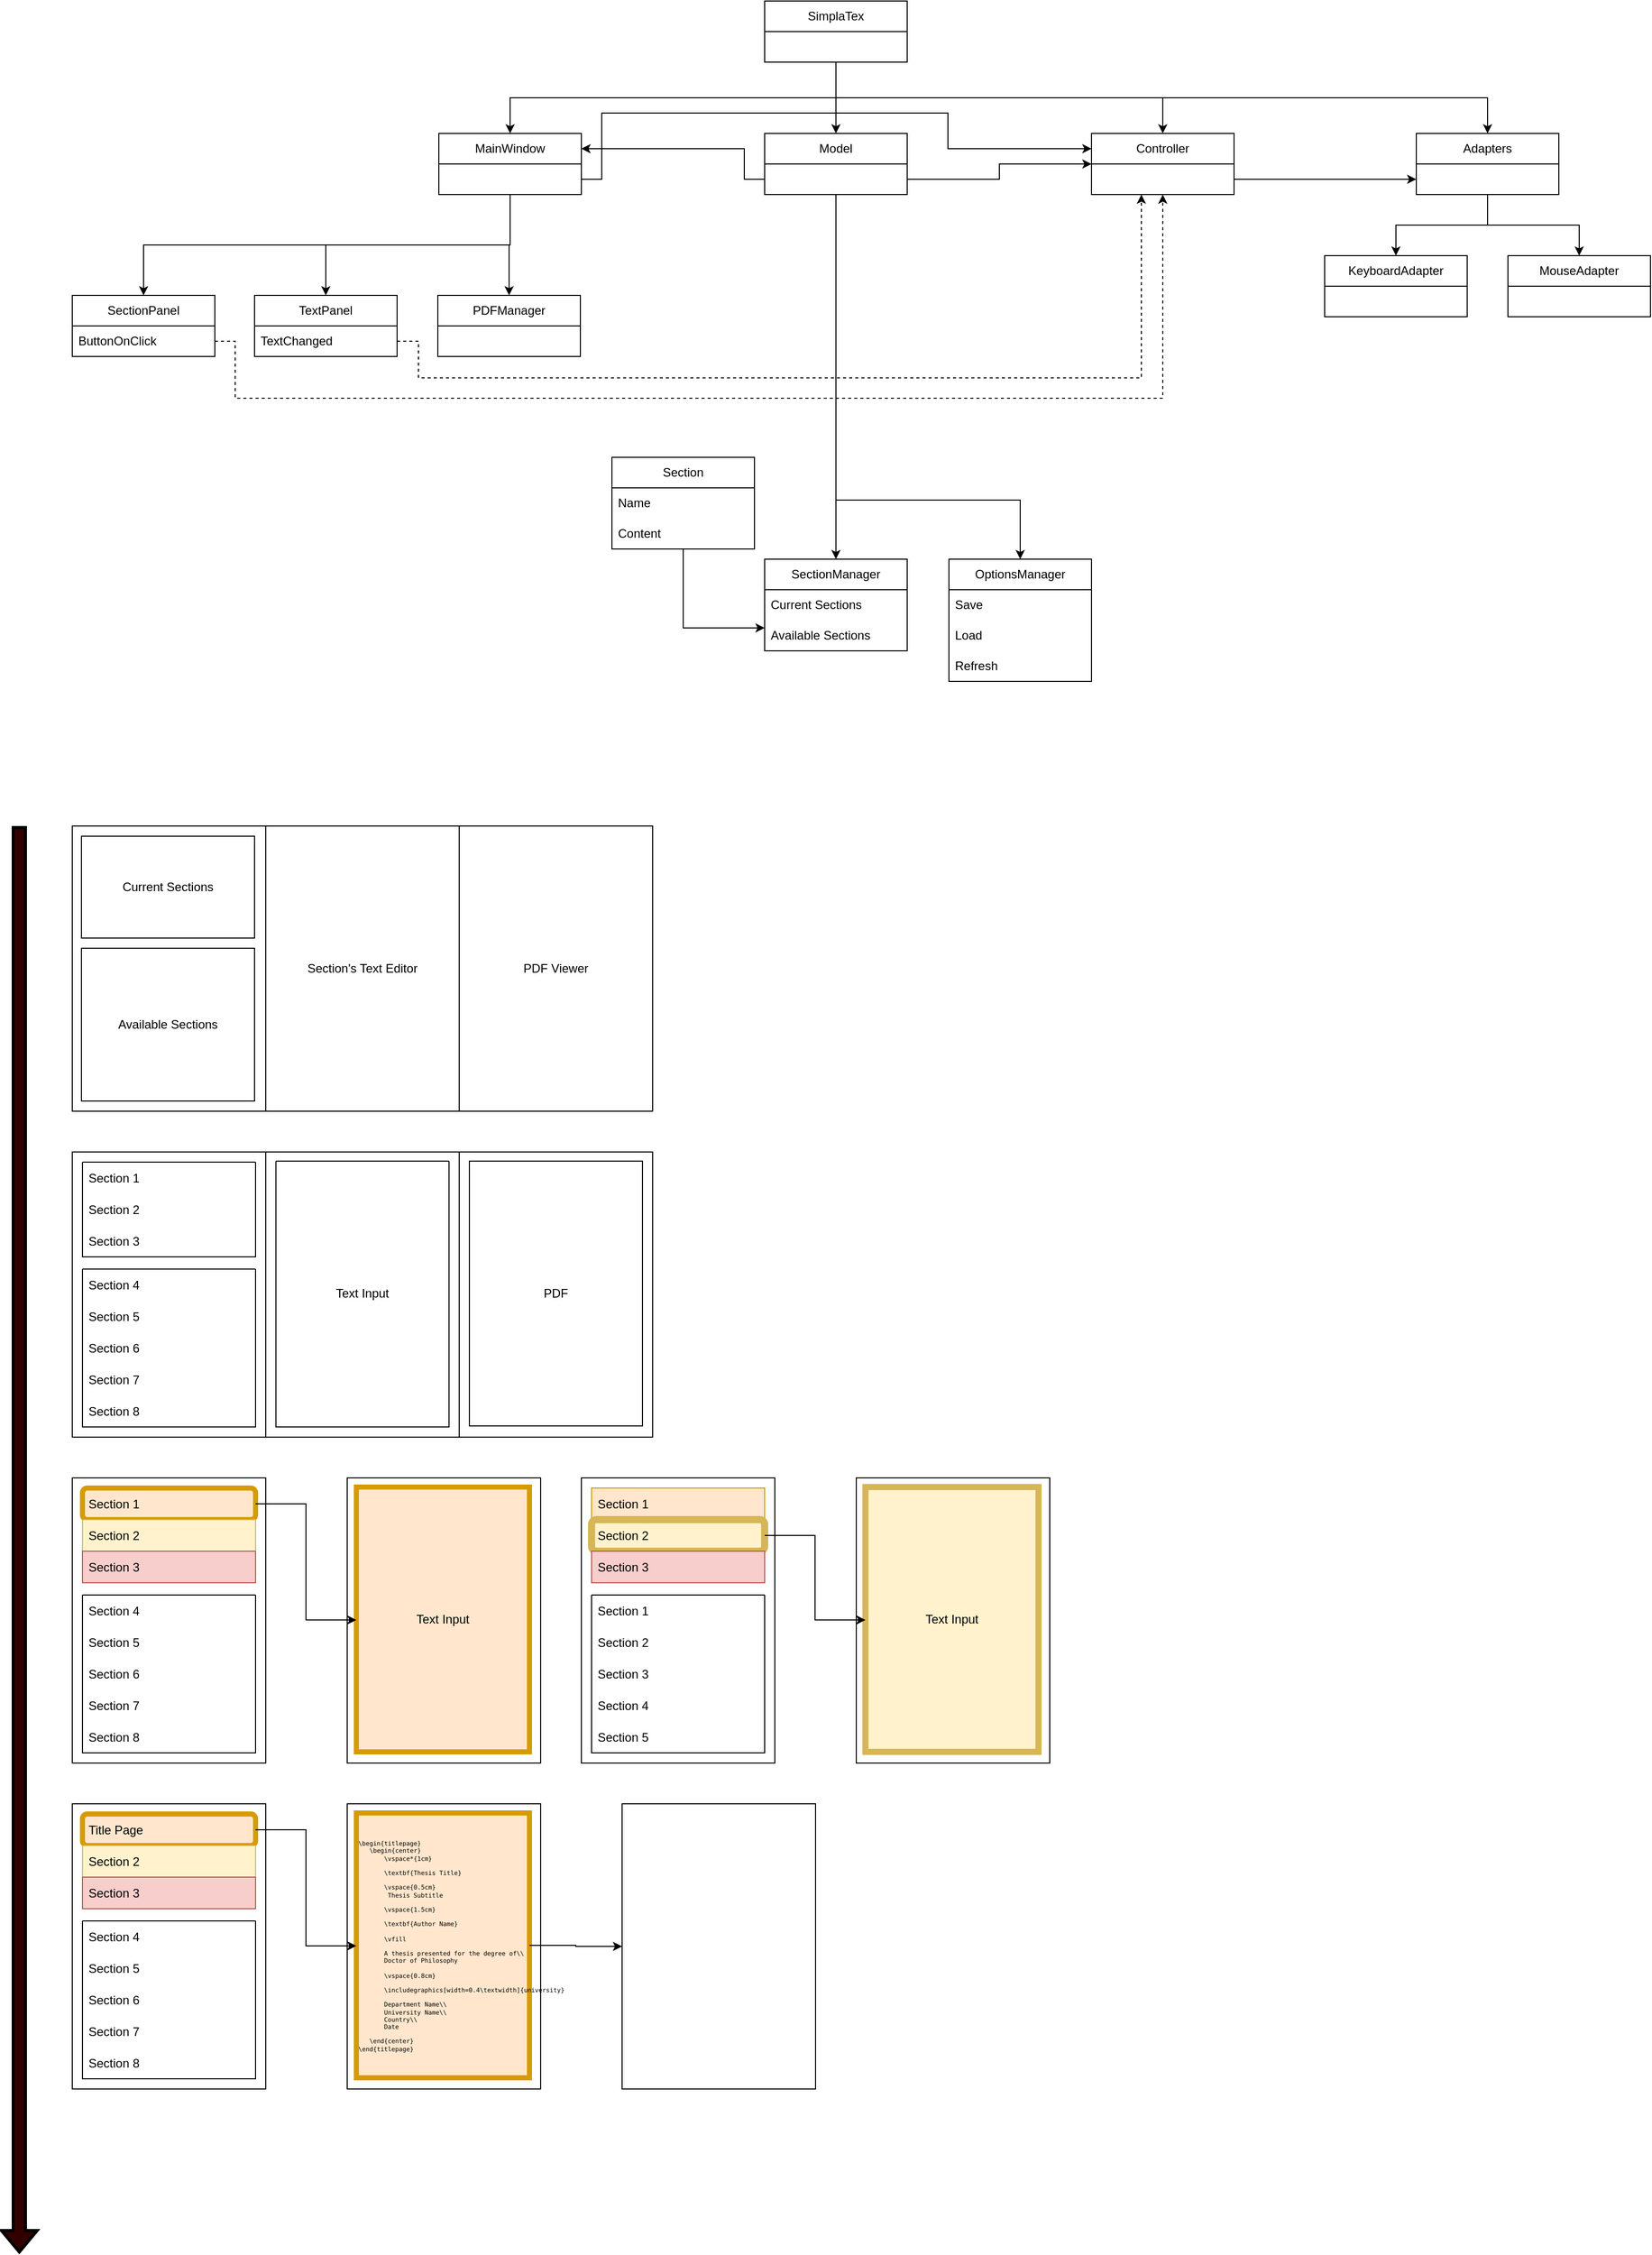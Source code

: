 <mxfile version="21.3.8" type="device">
  <diagram id="C5RBs43oDa-KdzZeNtuy" name="Page-1">
    <mxGraphModel dx="1784" dy="701" grid="1" gridSize="10" guides="1" tooltips="1" connect="1" arrows="1" fold="1" page="1" pageScale="1" pageWidth="827" pageHeight="1169" math="0" shadow="0">
      <root>
        <mxCell id="WIyWlLk6GJQsqaUBKTNV-0" />
        <mxCell id="WIyWlLk6GJQsqaUBKTNV-1" parent="WIyWlLk6GJQsqaUBKTNV-0" />
        <mxCell id="BikA92hVZAOvqF8w8jyi-8" style="edgeStyle=orthogonalEdgeStyle;rounded=0;orthogonalLoop=1;jettySize=auto;html=1;exitX=0.5;exitY=1;exitDx=0;exitDy=0;entryX=0.5;entryY=0;entryDx=0;entryDy=0;" edge="1" parent="WIyWlLk6GJQsqaUBKTNV-1" source="BikA92hVZAOvqF8w8jyi-13" target="BikA92hVZAOvqF8w8jyi-10">
          <mxGeometry relative="1" as="geometry">
            <mxPoint x="-6" y="300" as="sourcePoint" />
            <mxPoint x="90.067" y="360" as="targetPoint" />
          </mxGeometry>
        </mxCell>
        <mxCell id="BikA92hVZAOvqF8w8jyi-9" style="edgeStyle=orthogonalEdgeStyle;rounded=0;orthogonalLoop=1;jettySize=auto;html=1;exitX=0.5;exitY=1;exitDx=0;exitDy=0;entryX=0.5;entryY=0;entryDx=0;entryDy=0;" edge="1" parent="WIyWlLk6GJQsqaUBKTNV-1" source="BikA92hVZAOvqF8w8jyi-13" target="BikA92hVZAOvqF8w8jyi-5">
          <mxGeometry relative="1" as="geometry">
            <mxPoint x="-6" y="300" as="sourcePoint" />
          </mxGeometry>
        </mxCell>
        <mxCell id="BikA92hVZAOvqF8w8jyi-63" style="edgeStyle=orthogonalEdgeStyle;rounded=0;orthogonalLoop=1;jettySize=auto;html=1;dashed=1;exitX=1;exitY=0.5;exitDx=0;exitDy=0;" edge="1" parent="WIyWlLk6GJQsqaUBKTNV-1" source="BikA92hVZAOvqF8w8jyi-64">
          <mxGeometry relative="1" as="geometry">
            <mxPoint x="-110" y="430" as="sourcePoint" />
            <mxPoint x="620" y="220" as="targetPoint" />
            <Array as="points">
              <mxPoint x="-90" y="364" />
              <mxPoint x="-90" y="400" />
              <mxPoint x="620" y="400" />
              <mxPoint x="620" y="220" />
            </Array>
          </mxGeometry>
        </mxCell>
        <mxCell id="BikA92hVZAOvqF8w8jyi-5" value="TextPanel" style="swimlane;fontStyle=0;childLayout=stackLayout;horizontal=1;startSize=30;horizontalStack=0;resizeParent=1;resizeParentMax=0;resizeLast=0;collapsible=1;marginBottom=0;whiteSpace=wrap;html=1;" vertex="1" parent="WIyWlLk6GJQsqaUBKTNV-1">
          <mxGeometry x="-251" y="319" width="140" height="60" as="geometry" />
        </mxCell>
        <mxCell id="BikA92hVZAOvqF8w8jyi-64" value="TextChanged" style="text;strokeColor=none;fillColor=none;align=left;verticalAlign=middle;spacingLeft=4;spacingRight=4;overflow=hidden;points=[[0,0.5],[1,0.5]];portConstraint=eastwest;rotatable=0;whiteSpace=wrap;html=1;" vertex="1" parent="BikA92hVZAOvqF8w8jyi-5">
          <mxGeometry y="30" width="140" height="30" as="geometry" />
        </mxCell>
        <mxCell id="BikA92hVZAOvqF8w8jyi-10" value="PDFManager" style="swimlane;fontStyle=0;childLayout=stackLayout;horizontal=1;startSize=30;horizontalStack=0;resizeParent=1;resizeParentMax=0;resizeLast=0;collapsible=1;marginBottom=0;whiteSpace=wrap;html=1;" vertex="1" parent="WIyWlLk6GJQsqaUBKTNV-1">
          <mxGeometry x="-71" y="319" width="140" height="60" as="geometry" />
        </mxCell>
        <mxCell id="BikA92hVZAOvqF8w8jyi-17" style="edgeStyle=orthogonalEdgeStyle;rounded=0;orthogonalLoop=1;jettySize=auto;html=1;exitX=0.5;exitY=1;exitDx=0;exitDy=0;entryX=0.5;entryY=0;entryDx=0;entryDy=0;" edge="1" parent="WIyWlLk6GJQsqaUBKTNV-1" source="BikA92hVZAOvqF8w8jyi-12" target="BikA92hVZAOvqF8w8jyi-13">
          <mxGeometry relative="1" as="geometry" />
        </mxCell>
        <mxCell id="BikA92hVZAOvqF8w8jyi-18" style="edgeStyle=orthogonalEdgeStyle;rounded=0;orthogonalLoop=1;jettySize=auto;html=1;exitX=0.5;exitY=1;exitDx=0;exitDy=0;entryX=0.5;entryY=0;entryDx=0;entryDy=0;" edge="1" parent="WIyWlLk6GJQsqaUBKTNV-1" source="BikA92hVZAOvqF8w8jyi-12" target="BikA92hVZAOvqF8w8jyi-14">
          <mxGeometry relative="1" as="geometry" />
        </mxCell>
        <mxCell id="BikA92hVZAOvqF8w8jyi-19" style="edgeStyle=orthogonalEdgeStyle;rounded=0;orthogonalLoop=1;jettySize=auto;html=1;exitX=0.5;exitY=1;exitDx=0;exitDy=0;entryX=0.5;entryY=0;entryDx=0;entryDy=0;" edge="1" parent="WIyWlLk6GJQsqaUBKTNV-1" source="BikA92hVZAOvqF8w8jyi-12" target="BikA92hVZAOvqF8w8jyi-16">
          <mxGeometry relative="1" as="geometry" />
        </mxCell>
        <mxCell id="BikA92hVZAOvqF8w8jyi-45" style="edgeStyle=orthogonalEdgeStyle;rounded=0;orthogonalLoop=1;jettySize=auto;html=1;exitX=0.5;exitY=1;exitDx=0;exitDy=0;entryX=0.5;entryY=0;entryDx=0;entryDy=0;" edge="1" parent="WIyWlLk6GJQsqaUBKTNV-1" source="BikA92hVZAOvqF8w8jyi-12" target="BikA92hVZAOvqF8w8jyi-44">
          <mxGeometry relative="1" as="geometry" />
        </mxCell>
        <mxCell id="BikA92hVZAOvqF8w8jyi-12" value="SimplaTex" style="swimlane;fontStyle=0;childLayout=stackLayout;horizontal=1;startSize=30;horizontalStack=0;resizeParent=1;resizeParentMax=0;resizeLast=0;collapsible=1;marginBottom=0;whiteSpace=wrap;html=1;" vertex="1" parent="WIyWlLk6GJQsqaUBKTNV-1">
          <mxGeometry x="250" y="30" width="140" height="60" as="geometry" />
        </mxCell>
        <mxCell id="BikA92hVZAOvqF8w8jyi-22" style="edgeStyle=orthogonalEdgeStyle;rounded=0;orthogonalLoop=1;jettySize=auto;html=1;exitX=1;exitY=0.75;exitDx=0;exitDy=0;entryX=0;entryY=0.25;entryDx=0;entryDy=0;" edge="1" parent="WIyWlLk6GJQsqaUBKTNV-1" source="BikA92hVZAOvqF8w8jyi-13" target="BikA92hVZAOvqF8w8jyi-16">
          <mxGeometry relative="1" as="geometry">
            <Array as="points">
              <mxPoint x="90" y="205" />
              <mxPoint x="90" y="140" />
              <mxPoint x="430" y="140" />
              <mxPoint x="430" y="175" />
            </Array>
          </mxGeometry>
        </mxCell>
        <mxCell id="BikA92hVZAOvqF8w8jyi-28" style="edgeStyle=orthogonalEdgeStyle;rounded=0;orthogonalLoop=1;jettySize=auto;html=1;exitX=0.5;exitY=1;exitDx=0;exitDy=0;entryX=0.5;entryY=0;entryDx=0;entryDy=0;" edge="1" parent="WIyWlLk6GJQsqaUBKTNV-1" source="BikA92hVZAOvqF8w8jyi-13" target="BikA92hVZAOvqF8w8jyi-27">
          <mxGeometry relative="1" as="geometry" />
        </mxCell>
        <mxCell id="BikA92hVZAOvqF8w8jyi-13" value="MainWindow" style="swimlane;fontStyle=0;childLayout=stackLayout;horizontal=1;startSize=30;horizontalStack=0;resizeParent=1;resizeParentMax=0;resizeLast=0;collapsible=1;marginBottom=0;whiteSpace=wrap;html=1;" vertex="1" parent="WIyWlLk6GJQsqaUBKTNV-1">
          <mxGeometry x="-70" y="160" width="140" height="60" as="geometry" />
        </mxCell>
        <mxCell id="BikA92hVZAOvqF8w8jyi-21" style="edgeStyle=orthogonalEdgeStyle;rounded=0;orthogonalLoop=1;jettySize=auto;html=1;exitX=1;exitY=0.75;exitDx=0;exitDy=0;entryX=0;entryY=0.5;entryDx=0;entryDy=0;" edge="1" parent="WIyWlLk6GJQsqaUBKTNV-1" source="BikA92hVZAOvqF8w8jyi-14" target="BikA92hVZAOvqF8w8jyi-16">
          <mxGeometry relative="1" as="geometry" />
        </mxCell>
        <mxCell id="BikA92hVZAOvqF8w8jyi-25" style="edgeStyle=orthogonalEdgeStyle;rounded=0;orthogonalLoop=1;jettySize=auto;html=1;exitX=0;exitY=0.75;exitDx=0;exitDy=0;entryX=1;entryY=0.25;entryDx=0;entryDy=0;" edge="1" parent="WIyWlLk6GJQsqaUBKTNV-1" source="BikA92hVZAOvqF8w8jyi-14" target="BikA92hVZAOvqF8w8jyi-13">
          <mxGeometry relative="1" as="geometry">
            <Array as="points">
              <mxPoint x="230" y="205" />
              <mxPoint x="230" y="175" />
            </Array>
          </mxGeometry>
        </mxCell>
        <mxCell id="BikA92hVZAOvqF8w8jyi-30" style="edgeStyle=orthogonalEdgeStyle;rounded=0;orthogonalLoop=1;jettySize=auto;html=1;exitX=0.5;exitY=1;exitDx=0;exitDy=0;entryX=0.5;entryY=0;entryDx=0;entryDy=0;" edge="1" parent="WIyWlLk6GJQsqaUBKTNV-1" source="BikA92hVZAOvqF8w8jyi-14" target="BikA92hVZAOvqF8w8jyi-26">
          <mxGeometry relative="1" as="geometry" />
        </mxCell>
        <mxCell id="BikA92hVZAOvqF8w8jyi-43" style="edgeStyle=orthogonalEdgeStyle;rounded=0;orthogonalLoop=1;jettySize=auto;html=1;exitX=0.5;exitY=1;exitDx=0;exitDy=0;entryX=0.5;entryY=0;entryDx=0;entryDy=0;" edge="1" parent="WIyWlLk6GJQsqaUBKTNV-1" source="BikA92hVZAOvqF8w8jyi-14" target="BikA92hVZAOvqF8w8jyi-40">
          <mxGeometry relative="1" as="geometry">
            <Array as="points">
              <mxPoint x="320" y="520" />
              <mxPoint x="501" y="520" />
            </Array>
          </mxGeometry>
        </mxCell>
        <mxCell id="BikA92hVZAOvqF8w8jyi-14" value="Model" style="swimlane;fontStyle=0;childLayout=stackLayout;horizontal=1;startSize=30;horizontalStack=0;resizeParent=1;resizeParentMax=0;resizeLast=0;collapsible=1;marginBottom=0;whiteSpace=wrap;html=1;" vertex="1" parent="WIyWlLk6GJQsqaUBKTNV-1">
          <mxGeometry x="250" y="160" width="140" height="60" as="geometry" />
        </mxCell>
        <mxCell id="BikA92hVZAOvqF8w8jyi-46" style="edgeStyle=orthogonalEdgeStyle;rounded=0;orthogonalLoop=1;jettySize=auto;html=1;exitX=1;exitY=0.75;exitDx=0;exitDy=0;entryX=0;entryY=0.75;entryDx=0;entryDy=0;" edge="1" parent="WIyWlLk6GJQsqaUBKTNV-1" source="BikA92hVZAOvqF8w8jyi-16" target="BikA92hVZAOvqF8w8jyi-44">
          <mxGeometry relative="1" as="geometry" />
        </mxCell>
        <mxCell id="BikA92hVZAOvqF8w8jyi-16" value="Controller" style="swimlane;fontStyle=0;childLayout=stackLayout;horizontal=1;startSize=30;horizontalStack=0;resizeParent=1;resizeParentMax=0;resizeLast=0;collapsible=1;marginBottom=0;whiteSpace=wrap;html=1;" vertex="1" parent="WIyWlLk6GJQsqaUBKTNV-1">
          <mxGeometry x="571" y="160" width="140" height="60" as="geometry" />
        </mxCell>
        <mxCell id="BikA92hVZAOvqF8w8jyi-26" value="SectionManager" style="swimlane;fontStyle=0;childLayout=stackLayout;horizontal=1;startSize=30;horizontalStack=0;resizeParent=1;resizeParentMax=0;resizeLast=0;collapsible=1;marginBottom=0;whiteSpace=wrap;html=1;" vertex="1" parent="WIyWlLk6GJQsqaUBKTNV-1">
          <mxGeometry x="250" y="578" width="140" height="90" as="geometry" />
        </mxCell>
        <mxCell id="BikA92hVZAOvqF8w8jyi-32" value="Current Sections" style="text;strokeColor=none;fillColor=none;align=left;verticalAlign=middle;spacingLeft=4;spacingRight=4;overflow=hidden;points=[[0,0.5],[1,0.5]];portConstraint=eastwest;rotatable=0;whiteSpace=wrap;html=1;" vertex="1" parent="BikA92hVZAOvqF8w8jyi-26">
          <mxGeometry y="30" width="140" height="30" as="geometry" />
        </mxCell>
        <mxCell id="BikA92hVZAOvqF8w8jyi-33" value="Available Sections" style="text;strokeColor=none;fillColor=none;align=left;verticalAlign=middle;spacingLeft=4;spacingRight=4;overflow=hidden;points=[[0,0.5],[1,0.5]];portConstraint=eastwest;rotatable=0;whiteSpace=wrap;html=1;" vertex="1" parent="BikA92hVZAOvqF8w8jyi-26">
          <mxGeometry y="60" width="140" height="30" as="geometry" />
        </mxCell>
        <mxCell id="BikA92hVZAOvqF8w8jyi-27" value="SectionPanel" style="swimlane;fontStyle=0;childLayout=stackLayout;horizontal=1;startSize=30;horizontalStack=0;resizeParent=1;resizeParentMax=0;resizeLast=0;collapsible=1;marginBottom=0;whiteSpace=wrap;html=1;" vertex="1" parent="WIyWlLk6GJQsqaUBKTNV-1">
          <mxGeometry x="-430" y="319" width="140" height="60" as="geometry" />
        </mxCell>
        <mxCell id="BikA92hVZAOvqF8w8jyi-59" value="ButtonOnClick" style="text;strokeColor=none;fillColor=none;align=left;verticalAlign=middle;spacingLeft=4;spacingRight=4;overflow=hidden;points=[[0,0.5],[1,0.5]];portConstraint=eastwest;rotatable=0;whiteSpace=wrap;html=1;" vertex="1" parent="BikA92hVZAOvqF8w8jyi-27">
          <mxGeometry y="30" width="140" height="30" as="geometry" />
        </mxCell>
        <mxCell id="BikA92hVZAOvqF8w8jyi-31" style="edgeStyle=orthogonalEdgeStyle;rounded=0;orthogonalLoop=1;jettySize=auto;html=1;exitX=0.5;exitY=1;exitDx=0;exitDy=0;entryX=0;entryY=0.75;entryDx=0;entryDy=0;" edge="1" parent="WIyWlLk6GJQsqaUBKTNV-1" source="BikA92hVZAOvqF8w8jyi-29" target="BikA92hVZAOvqF8w8jyi-26">
          <mxGeometry relative="1" as="geometry" />
        </mxCell>
        <mxCell id="BikA92hVZAOvqF8w8jyi-29" value="Section" style="swimlane;fontStyle=0;childLayout=stackLayout;horizontal=1;startSize=30;horizontalStack=0;resizeParent=1;resizeParentMax=0;resizeLast=0;collapsible=1;marginBottom=0;whiteSpace=wrap;html=1;" vertex="1" parent="WIyWlLk6GJQsqaUBKTNV-1">
          <mxGeometry x="100" y="478" width="140" height="90" as="geometry" />
        </mxCell>
        <mxCell id="BikA92hVZAOvqF8w8jyi-34" value="Name" style="text;strokeColor=none;fillColor=none;align=left;verticalAlign=middle;spacingLeft=4;spacingRight=4;overflow=hidden;points=[[0,0.5],[1,0.5]];portConstraint=eastwest;rotatable=0;whiteSpace=wrap;html=1;" vertex="1" parent="BikA92hVZAOvqF8w8jyi-29">
          <mxGeometry y="30" width="140" height="30" as="geometry" />
        </mxCell>
        <mxCell id="BikA92hVZAOvqF8w8jyi-35" value="Content" style="text;strokeColor=none;fillColor=none;align=left;verticalAlign=middle;spacingLeft=4;spacingRight=4;overflow=hidden;points=[[0,0.5],[1,0.5]];portConstraint=eastwest;rotatable=0;whiteSpace=wrap;html=1;" vertex="1" parent="BikA92hVZAOvqF8w8jyi-29">
          <mxGeometry y="60" width="140" height="30" as="geometry" />
        </mxCell>
        <mxCell id="BikA92hVZAOvqF8w8jyi-40" value="OptionsManager" style="swimlane;fontStyle=0;childLayout=stackLayout;horizontal=1;startSize=30;horizontalStack=0;resizeParent=1;resizeParentMax=0;resizeLast=0;collapsible=1;marginBottom=0;whiteSpace=wrap;html=1;" vertex="1" parent="WIyWlLk6GJQsqaUBKTNV-1">
          <mxGeometry x="431" y="578" width="140" height="120" as="geometry" />
        </mxCell>
        <mxCell id="BikA92hVZAOvqF8w8jyi-41" value="Save" style="text;strokeColor=none;fillColor=none;align=left;verticalAlign=middle;spacingLeft=4;spacingRight=4;overflow=hidden;points=[[0,0.5],[1,0.5]];portConstraint=eastwest;rotatable=0;whiteSpace=wrap;html=1;" vertex="1" parent="BikA92hVZAOvqF8w8jyi-40">
          <mxGeometry y="30" width="140" height="30" as="geometry" />
        </mxCell>
        <mxCell id="BikA92hVZAOvqF8w8jyi-42" value="Load" style="text;strokeColor=none;fillColor=none;align=left;verticalAlign=middle;spacingLeft=4;spacingRight=4;overflow=hidden;points=[[0,0.5],[1,0.5]];portConstraint=eastwest;rotatable=0;whiteSpace=wrap;html=1;" vertex="1" parent="BikA92hVZAOvqF8w8jyi-40">
          <mxGeometry y="60" width="140" height="30" as="geometry" />
        </mxCell>
        <mxCell id="BikA92hVZAOvqF8w8jyi-62" value="Refresh" style="text;strokeColor=none;fillColor=none;align=left;verticalAlign=middle;spacingLeft=4;spacingRight=4;overflow=hidden;points=[[0,0.5],[1,0.5]];portConstraint=eastwest;rotatable=0;whiteSpace=wrap;html=1;" vertex="1" parent="BikA92hVZAOvqF8w8jyi-40">
          <mxGeometry y="90" width="140" height="30" as="geometry" />
        </mxCell>
        <mxCell id="BikA92hVZAOvqF8w8jyi-52" style="edgeStyle=orthogonalEdgeStyle;rounded=0;orthogonalLoop=1;jettySize=auto;html=1;exitX=0.5;exitY=1;exitDx=0;exitDy=0;entryX=0.5;entryY=0;entryDx=0;entryDy=0;" edge="1" parent="WIyWlLk6GJQsqaUBKTNV-1" source="BikA92hVZAOvqF8w8jyi-44" target="BikA92hVZAOvqF8w8jyi-48">
          <mxGeometry relative="1" as="geometry" />
        </mxCell>
        <mxCell id="BikA92hVZAOvqF8w8jyi-53" style="edgeStyle=orthogonalEdgeStyle;rounded=0;orthogonalLoop=1;jettySize=auto;html=1;exitX=0.5;exitY=1;exitDx=0;exitDy=0;entryX=0.5;entryY=0;entryDx=0;entryDy=0;" edge="1" parent="WIyWlLk6GJQsqaUBKTNV-1" source="BikA92hVZAOvqF8w8jyi-44" target="BikA92hVZAOvqF8w8jyi-47">
          <mxGeometry relative="1" as="geometry" />
        </mxCell>
        <mxCell id="BikA92hVZAOvqF8w8jyi-44" value="Adapters" style="swimlane;fontStyle=0;childLayout=stackLayout;horizontal=1;startSize=30;horizontalStack=0;resizeParent=1;resizeParentMax=0;resizeLast=0;collapsible=1;marginBottom=0;whiteSpace=wrap;html=1;" vertex="1" parent="WIyWlLk6GJQsqaUBKTNV-1">
          <mxGeometry x="890" y="160" width="140" height="60" as="geometry" />
        </mxCell>
        <mxCell id="BikA92hVZAOvqF8w8jyi-47" value="MouseAdapter" style="swimlane;fontStyle=0;childLayout=stackLayout;horizontal=1;startSize=30;horizontalStack=0;resizeParent=1;resizeParentMax=0;resizeLast=0;collapsible=1;marginBottom=0;whiteSpace=wrap;html=1;" vertex="1" parent="WIyWlLk6GJQsqaUBKTNV-1">
          <mxGeometry x="980" y="280" width="140" height="60" as="geometry" />
        </mxCell>
        <mxCell id="BikA92hVZAOvqF8w8jyi-48" value="KeyboardAdapter" style="swimlane;fontStyle=0;childLayout=stackLayout;horizontal=1;startSize=30;horizontalStack=0;resizeParent=1;resizeParentMax=0;resizeLast=0;collapsible=1;marginBottom=0;whiteSpace=wrap;html=1;" vertex="1" parent="WIyWlLk6GJQsqaUBKTNV-1">
          <mxGeometry x="800" y="280" width="140" height="60" as="geometry" />
        </mxCell>
        <mxCell id="BikA92hVZAOvqF8w8jyi-60" style="edgeStyle=orthogonalEdgeStyle;rounded=0;orthogonalLoop=1;jettySize=auto;html=1;exitX=1;exitY=0.5;exitDx=0;exitDy=0;entryX=0.5;entryY=1;entryDx=0;entryDy=0;dashed=1;" edge="1" parent="WIyWlLk6GJQsqaUBKTNV-1" source="BikA92hVZAOvqF8w8jyi-59" target="BikA92hVZAOvqF8w8jyi-16">
          <mxGeometry relative="1" as="geometry">
            <Array as="points">
              <mxPoint x="-270" y="364" />
              <mxPoint x="-270" y="420" />
              <mxPoint x="641" y="420" />
            </Array>
          </mxGeometry>
        </mxCell>
        <mxCell id="BikA92hVZAOvqF8w8jyi-87" value="" style="rounded=0;whiteSpace=wrap;html=1;" vertex="1" parent="WIyWlLk6GJQsqaUBKTNV-1">
          <mxGeometry x="-430" y="840" width="190" height="280" as="geometry" />
        </mxCell>
        <mxCell id="BikA92hVZAOvqF8w8jyi-88" value="Section&#39;s Text Editor" style="rounded=0;whiteSpace=wrap;html=1;" vertex="1" parent="WIyWlLk6GJQsqaUBKTNV-1">
          <mxGeometry x="-240" y="840" width="190" height="280" as="geometry" />
        </mxCell>
        <mxCell id="BikA92hVZAOvqF8w8jyi-89" value="PDF Viewer" style="rounded=0;whiteSpace=wrap;html=1;" vertex="1" parent="WIyWlLk6GJQsqaUBKTNV-1">
          <mxGeometry x="-50" y="840" width="190" height="280" as="geometry" />
        </mxCell>
        <mxCell id="BikA92hVZAOvqF8w8jyi-90" value="" style="rounded=0;whiteSpace=wrap;html=1;" vertex="1" parent="WIyWlLk6GJQsqaUBKTNV-1">
          <mxGeometry x="-430" y="1160" width="190" height="280" as="geometry" />
        </mxCell>
        <mxCell id="BikA92hVZAOvqF8w8jyi-95" value="Current Sections" style="rounded=0;whiteSpace=wrap;html=1;" vertex="1" parent="WIyWlLk6GJQsqaUBKTNV-1">
          <mxGeometry x="-421" y="850" width="170" height="100" as="geometry" />
        </mxCell>
        <mxCell id="BikA92hVZAOvqF8w8jyi-96" value="Available Sections" style="rounded=0;whiteSpace=wrap;html=1;" vertex="1" parent="WIyWlLk6GJQsqaUBKTNV-1">
          <mxGeometry x="-421" y="960" width="170" height="150" as="geometry" />
        </mxCell>
        <mxCell id="BikA92hVZAOvqF8w8jyi-104" value="" style="rounded=0;whiteSpace=wrap;html=1;" vertex="1" parent="WIyWlLk6GJQsqaUBKTNV-1">
          <mxGeometry x="-240" y="1160" width="190" height="280" as="geometry" />
        </mxCell>
        <mxCell id="BikA92hVZAOvqF8w8jyi-105" value="" style="swimlane;startSize=0;" vertex="1" parent="WIyWlLk6GJQsqaUBKTNV-1">
          <mxGeometry x="-230" y="1169" width="170" height="261" as="geometry" />
        </mxCell>
        <mxCell id="BikA92hVZAOvqF8w8jyi-106" value="Text Input" style="text;html=1;strokeColor=none;fillColor=none;align=center;verticalAlign=middle;whiteSpace=wrap;rounded=0;" vertex="1" parent="BikA92hVZAOvqF8w8jyi-105">
          <mxGeometry width="170" height="260" as="geometry" />
        </mxCell>
        <mxCell id="BikA92hVZAOvqF8w8jyi-119" value="" style="swimlane;fontStyle=0;childLayout=stackLayout;horizontal=1;startSize=0;horizontalStack=0;resizeParent=1;resizeParentMax=0;resizeLast=0;collapsible=1;marginBottom=0;whiteSpace=wrap;html=1;" vertex="1" parent="WIyWlLk6GJQsqaUBKTNV-1">
          <mxGeometry x="-420" y="1170" width="170" height="93" as="geometry" />
        </mxCell>
        <mxCell id="BikA92hVZAOvqF8w8jyi-120" value="Section 1" style="text;strokeColor=none;fillColor=none;align=left;verticalAlign=middle;spacingLeft=4;spacingRight=4;overflow=hidden;points=[[0,0.5],[1,0.5]];portConstraint=eastwest;rotatable=0;whiteSpace=wrap;html=1;" vertex="1" parent="BikA92hVZAOvqF8w8jyi-119">
          <mxGeometry width="170" height="31" as="geometry" />
        </mxCell>
        <mxCell id="BikA92hVZAOvqF8w8jyi-123" value="Section 2" style="text;strokeColor=none;fillColor=none;align=left;verticalAlign=middle;spacingLeft=4;spacingRight=4;overflow=hidden;points=[[0,0.5],[1,0.5]];portConstraint=eastwest;rotatable=0;whiteSpace=wrap;html=1;" vertex="1" parent="BikA92hVZAOvqF8w8jyi-119">
          <mxGeometry y="31" width="170" height="31" as="geometry" />
        </mxCell>
        <mxCell id="BikA92hVZAOvqF8w8jyi-124" value="Section 3" style="text;strokeColor=none;fillColor=none;align=left;verticalAlign=middle;spacingLeft=4;spacingRight=4;overflow=hidden;points=[[0,0.5],[1,0.5]];portConstraint=eastwest;rotatable=0;whiteSpace=wrap;html=1;" vertex="1" parent="BikA92hVZAOvqF8w8jyi-119">
          <mxGeometry y="62" width="170" height="31" as="geometry" />
        </mxCell>
        <mxCell id="BikA92hVZAOvqF8w8jyi-125" value="" style="swimlane;fontStyle=0;childLayout=stackLayout;horizontal=1;startSize=0;horizontalStack=0;resizeParent=1;resizeParentMax=0;resizeLast=0;collapsible=1;marginBottom=0;whiteSpace=wrap;html=1;" vertex="1" parent="WIyWlLk6GJQsqaUBKTNV-1">
          <mxGeometry x="-420" y="1275" width="170" height="155" as="geometry" />
        </mxCell>
        <mxCell id="BikA92hVZAOvqF8w8jyi-129" value="Section 4" style="text;strokeColor=none;fillColor=none;align=left;verticalAlign=middle;spacingLeft=4;spacingRight=4;overflow=hidden;points=[[0,0.5],[1,0.5]];portConstraint=eastwest;rotatable=0;whiteSpace=wrap;html=1;" vertex="1" parent="BikA92hVZAOvqF8w8jyi-125">
          <mxGeometry width="170" height="31" as="geometry" />
        </mxCell>
        <mxCell id="BikA92hVZAOvqF8w8jyi-128" value="Section 5" style="text;strokeColor=none;fillColor=none;align=left;verticalAlign=middle;spacingLeft=4;spacingRight=4;overflow=hidden;points=[[0,0.5],[1,0.5]];portConstraint=eastwest;rotatable=0;whiteSpace=wrap;html=1;" vertex="1" parent="BikA92hVZAOvqF8w8jyi-125">
          <mxGeometry y="31" width="170" height="31" as="geometry" />
        </mxCell>
        <mxCell id="BikA92hVZAOvqF8w8jyi-126" value="Section 6" style="text;strokeColor=none;fillColor=none;align=left;verticalAlign=middle;spacingLeft=4;spacingRight=4;overflow=hidden;points=[[0,0.5],[1,0.5]];portConstraint=eastwest;rotatable=0;whiteSpace=wrap;html=1;" vertex="1" parent="BikA92hVZAOvqF8w8jyi-125">
          <mxGeometry y="62" width="170" height="31" as="geometry" />
        </mxCell>
        <mxCell id="BikA92hVZAOvqF8w8jyi-127" value="Section 7" style="text;strokeColor=none;fillColor=none;align=left;verticalAlign=middle;spacingLeft=4;spacingRight=4;overflow=hidden;points=[[0,0.5],[1,0.5]];portConstraint=eastwest;rotatable=0;whiteSpace=wrap;html=1;" vertex="1" parent="BikA92hVZAOvqF8w8jyi-125">
          <mxGeometry y="93" width="170" height="31" as="geometry" />
        </mxCell>
        <mxCell id="BikA92hVZAOvqF8w8jyi-130" value="Section 8" style="text;strokeColor=none;fillColor=none;align=left;verticalAlign=middle;spacingLeft=4;spacingRight=4;overflow=hidden;points=[[0,0.5],[1,0.5]];portConstraint=eastwest;rotatable=0;whiteSpace=wrap;html=1;" vertex="1" parent="BikA92hVZAOvqF8w8jyi-125">
          <mxGeometry y="124" width="170" height="31" as="geometry" />
        </mxCell>
        <mxCell id="BikA92hVZAOvqF8w8jyi-131" value="" style="rounded=0;whiteSpace=wrap;html=1;" vertex="1" parent="WIyWlLk6GJQsqaUBKTNV-1">
          <mxGeometry x="-50" y="1160" width="190" height="280" as="geometry" />
        </mxCell>
        <mxCell id="BikA92hVZAOvqF8w8jyi-132" value="PDF" style="text;html=1;strokeColor=default;fillColor=none;align=center;verticalAlign=middle;whiteSpace=wrap;rounded=0;" vertex="1" parent="WIyWlLk6GJQsqaUBKTNV-1">
          <mxGeometry x="-40" y="1169" width="170" height="260" as="geometry" />
        </mxCell>
        <mxCell id="BikA92hVZAOvqF8w8jyi-136" value="" style="rounded=0;whiteSpace=wrap;html=1;" vertex="1" parent="WIyWlLk6GJQsqaUBKTNV-1">
          <mxGeometry x="-430" y="1480" width="190" height="280" as="geometry" />
        </mxCell>
        <mxCell id="BikA92hVZAOvqF8w8jyi-137" value="" style="rounded=0;whiteSpace=wrap;html=1;" vertex="1" parent="WIyWlLk6GJQsqaUBKTNV-1">
          <mxGeometry x="-160" y="1480" width="190" height="280" as="geometry" />
        </mxCell>
        <mxCell id="BikA92hVZAOvqF8w8jyi-138" value="" style="swimlane;startSize=0;" vertex="1" parent="WIyWlLk6GJQsqaUBKTNV-1">
          <mxGeometry x="-151" y="1489" width="170" height="261" as="geometry" />
        </mxCell>
        <mxCell id="BikA92hVZAOvqF8w8jyi-139" value="Text Input" style="text;html=1;strokeColor=#d79b00;fillColor=#ffe6cc;align=center;verticalAlign=middle;whiteSpace=wrap;rounded=0;strokeWidth=5;" vertex="1" parent="BikA92hVZAOvqF8w8jyi-138">
          <mxGeometry width="170" height="260" as="geometry" />
        </mxCell>
        <mxCell id="BikA92hVZAOvqF8w8jyi-140" value="" style="swimlane;fontStyle=0;childLayout=stackLayout;horizontal=1;startSize=0;horizontalStack=0;resizeParent=1;resizeParentMax=0;resizeLast=0;collapsible=1;marginBottom=0;whiteSpace=wrap;html=1;" vertex="1" parent="WIyWlLk6GJQsqaUBKTNV-1">
          <mxGeometry x="-420" y="1490" width="170" height="93" as="geometry" />
        </mxCell>
        <mxCell id="BikA92hVZAOvqF8w8jyi-141" value="Section 1" style="text;strokeColor=#d79b00;fillColor=#ffe6cc;align=left;verticalAlign=middle;spacingLeft=4;spacingRight=4;overflow=hidden;points=[[0,0.5],[1,0.5]];portConstraint=eastwest;rotatable=0;whiteSpace=wrap;html=1;strokeWidth=5;rounded=1;" vertex="1" parent="BikA92hVZAOvqF8w8jyi-140">
          <mxGeometry width="170" height="31" as="geometry" />
        </mxCell>
        <mxCell id="BikA92hVZAOvqF8w8jyi-142" value="Section 2" style="text;strokeColor=#d6b656;fillColor=#fff2cc;align=left;verticalAlign=middle;spacingLeft=4;spacingRight=4;overflow=hidden;points=[[0,0.5],[1,0.5]];portConstraint=eastwest;rotatable=0;whiteSpace=wrap;html=1;" vertex="1" parent="BikA92hVZAOvqF8w8jyi-140">
          <mxGeometry y="31" width="170" height="31" as="geometry" />
        </mxCell>
        <mxCell id="BikA92hVZAOvqF8w8jyi-143" value="Section 3" style="text;strokeColor=#b85450;fillColor=#f8cecc;align=left;verticalAlign=middle;spacingLeft=4;spacingRight=4;overflow=hidden;points=[[0,0.5],[1,0.5]];portConstraint=eastwest;rotatable=0;whiteSpace=wrap;html=1;" vertex="1" parent="BikA92hVZAOvqF8w8jyi-140">
          <mxGeometry y="62" width="170" height="31" as="geometry" />
        </mxCell>
        <mxCell id="BikA92hVZAOvqF8w8jyi-144" value="" style="swimlane;fontStyle=0;childLayout=stackLayout;horizontal=1;startSize=0;horizontalStack=0;resizeParent=1;resizeParentMax=0;resizeLast=0;collapsible=1;marginBottom=0;whiteSpace=wrap;html=1;" vertex="1" parent="WIyWlLk6GJQsqaUBKTNV-1">
          <mxGeometry x="-420" y="1595" width="170" height="155" as="geometry" />
        </mxCell>
        <mxCell id="BikA92hVZAOvqF8w8jyi-145" value="Section 4" style="text;strokeColor=none;fillColor=none;align=left;verticalAlign=middle;spacingLeft=4;spacingRight=4;overflow=hidden;points=[[0,0.5],[1,0.5]];portConstraint=eastwest;rotatable=0;whiteSpace=wrap;html=1;" vertex="1" parent="BikA92hVZAOvqF8w8jyi-144">
          <mxGeometry width="170" height="31" as="geometry" />
        </mxCell>
        <mxCell id="BikA92hVZAOvqF8w8jyi-146" value="Section 5" style="text;strokeColor=none;fillColor=none;align=left;verticalAlign=middle;spacingLeft=4;spacingRight=4;overflow=hidden;points=[[0,0.5],[1,0.5]];portConstraint=eastwest;rotatable=0;whiteSpace=wrap;html=1;" vertex="1" parent="BikA92hVZAOvqF8w8jyi-144">
          <mxGeometry y="31" width="170" height="31" as="geometry" />
        </mxCell>
        <mxCell id="BikA92hVZAOvqF8w8jyi-147" value="Section 6" style="text;strokeColor=none;fillColor=none;align=left;verticalAlign=middle;spacingLeft=4;spacingRight=4;overflow=hidden;points=[[0,0.5],[1,0.5]];portConstraint=eastwest;rotatable=0;whiteSpace=wrap;html=1;" vertex="1" parent="BikA92hVZAOvqF8w8jyi-144">
          <mxGeometry y="62" width="170" height="31" as="geometry" />
        </mxCell>
        <mxCell id="BikA92hVZAOvqF8w8jyi-148" value="Section 7" style="text;strokeColor=none;fillColor=none;align=left;verticalAlign=middle;spacingLeft=4;spacingRight=4;overflow=hidden;points=[[0,0.5],[1,0.5]];portConstraint=eastwest;rotatable=0;whiteSpace=wrap;html=1;" vertex="1" parent="BikA92hVZAOvqF8w8jyi-144">
          <mxGeometry y="93" width="170" height="31" as="geometry" />
        </mxCell>
        <mxCell id="BikA92hVZAOvqF8w8jyi-149" value="Section 8" style="text;strokeColor=none;fillColor=none;align=left;verticalAlign=middle;spacingLeft=4;spacingRight=4;overflow=hidden;points=[[0,0.5],[1,0.5]];portConstraint=eastwest;rotatable=0;whiteSpace=wrap;html=1;" vertex="1" parent="BikA92hVZAOvqF8w8jyi-144">
          <mxGeometry y="124" width="170" height="31" as="geometry" />
        </mxCell>
        <mxCell id="BikA92hVZAOvqF8w8jyi-154" style="edgeStyle=orthogonalEdgeStyle;rounded=0;orthogonalLoop=1;jettySize=auto;html=1;exitX=1;exitY=0.5;exitDx=0;exitDy=0;entryX=0;entryY=0.5;entryDx=0;entryDy=0;" edge="1" parent="WIyWlLk6GJQsqaUBKTNV-1" source="BikA92hVZAOvqF8w8jyi-141" target="BikA92hVZAOvqF8w8jyi-138">
          <mxGeometry relative="1" as="geometry" />
        </mxCell>
        <mxCell id="BikA92hVZAOvqF8w8jyi-155" value="" style="rounded=0;whiteSpace=wrap;html=1;" vertex="1" parent="WIyWlLk6GJQsqaUBKTNV-1">
          <mxGeometry x="70" y="1480" width="190" height="280" as="geometry" />
        </mxCell>
        <mxCell id="BikA92hVZAOvqF8w8jyi-156" value="" style="rounded=0;whiteSpace=wrap;html=1;" vertex="1" parent="WIyWlLk6GJQsqaUBKTNV-1">
          <mxGeometry x="340" y="1480" width="190" height="280" as="geometry" />
        </mxCell>
        <mxCell id="BikA92hVZAOvqF8w8jyi-157" value="" style="swimlane;startSize=0;" vertex="1" parent="WIyWlLk6GJQsqaUBKTNV-1">
          <mxGeometry x="349" y="1489" width="170" height="261" as="geometry" />
        </mxCell>
        <mxCell id="BikA92hVZAOvqF8w8jyi-158" value="Text Input" style="text;html=1;strokeColor=#d6b656;fillColor=#fff2cc;align=center;verticalAlign=middle;whiteSpace=wrap;rounded=0;strokeWidth=6;" vertex="1" parent="BikA92hVZAOvqF8w8jyi-157">
          <mxGeometry width="170" height="260" as="geometry" />
        </mxCell>
        <mxCell id="BikA92hVZAOvqF8w8jyi-159" value="" style="swimlane;fontStyle=0;childLayout=stackLayout;horizontal=1;startSize=0;horizontalStack=0;resizeParent=1;resizeParentMax=0;resizeLast=0;collapsible=1;marginBottom=0;whiteSpace=wrap;html=1;" vertex="1" parent="WIyWlLk6GJQsqaUBKTNV-1">
          <mxGeometry x="80" y="1490" width="170" height="93" as="geometry" />
        </mxCell>
        <mxCell id="BikA92hVZAOvqF8w8jyi-160" value="Section 1" style="text;strokeColor=#d79b00;fillColor=#ffe6cc;align=left;verticalAlign=middle;spacingLeft=4;spacingRight=4;overflow=hidden;points=[[0,0.5],[1,0.5]];portConstraint=eastwest;rotatable=0;whiteSpace=wrap;html=1;" vertex="1" parent="BikA92hVZAOvqF8w8jyi-159">
          <mxGeometry width="170" height="31" as="geometry" />
        </mxCell>
        <mxCell id="BikA92hVZAOvqF8w8jyi-161" value="Section 2" style="text;strokeColor=#d6b656;fillColor=#fff2cc;align=left;verticalAlign=middle;spacingLeft=4;spacingRight=4;overflow=hidden;points=[[0,0.5],[1,0.5]];portConstraint=eastwest;rotatable=0;whiteSpace=wrap;html=1;strokeWidth=7;rounded=1;glass=0;shadow=0;" vertex="1" parent="BikA92hVZAOvqF8w8jyi-159">
          <mxGeometry y="31" width="170" height="31" as="geometry" />
        </mxCell>
        <mxCell id="BikA92hVZAOvqF8w8jyi-162" value="Section 3" style="text;strokeColor=#b85450;fillColor=#f8cecc;align=left;verticalAlign=middle;spacingLeft=4;spacingRight=4;overflow=hidden;points=[[0,0.5],[1,0.5]];portConstraint=eastwest;rotatable=0;whiteSpace=wrap;html=1;" vertex="1" parent="BikA92hVZAOvqF8w8jyi-159">
          <mxGeometry y="62" width="170" height="31" as="geometry" />
        </mxCell>
        <mxCell id="BikA92hVZAOvqF8w8jyi-163" value="" style="swimlane;fontStyle=0;childLayout=stackLayout;horizontal=1;startSize=0;horizontalStack=0;resizeParent=1;resizeParentMax=0;resizeLast=0;collapsible=1;marginBottom=0;whiteSpace=wrap;html=1;" vertex="1" parent="WIyWlLk6GJQsqaUBKTNV-1">
          <mxGeometry x="80" y="1595" width="170" height="155" as="geometry" />
        </mxCell>
        <mxCell id="BikA92hVZAOvqF8w8jyi-164" value="Section 1" style="text;strokeColor=none;fillColor=none;align=left;verticalAlign=middle;spacingLeft=4;spacingRight=4;overflow=hidden;points=[[0,0.5],[1,0.5]];portConstraint=eastwest;rotatable=0;whiteSpace=wrap;html=1;" vertex="1" parent="BikA92hVZAOvqF8w8jyi-163">
          <mxGeometry width="170" height="31" as="geometry" />
        </mxCell>
        <mxCell id="BikA92hVZAOvqF8w8jyi-165" value="Section 2" style="text;strokeColor=none;fillColor=none;align=left;verticalAlign=middle;spacingLeft=4;spacingRight=4;overflow=hidden;points=[[0,0.5],[1,0.5]];portConstraint=eastwest;rotatable=0;whiteSpace=wrap;html=1;" vertex="1" parent="BikA92hVZAOvqF8w8jyi-163">
          <mxGeometry y="31" width="170" height="31" as="geometry" />
        </mxCell>
        <mxCell id="BikA92hVZAOvqF8w8jyi-166" value="Section 3" style="text;strokeColor=none;fillColor=none;align=left;verticalAlign=middle;spacingLeft=4;spacingRight=4;overflow=hidden;points=[[0,0.5],[1,0.5]];portConstraint=eastwest;rotatable=0;whiteSpace=wrap;html=1;" vertex="1" parent="BikA92hVZAOvqF8w8jyi-163">
          <mxGeometry y="62" width="170" height="31" as="geometry" />
        </mxCell>
        <mxCell id="BikA92hVZAOvqF8w8jyi-167" value="Section 4" style="text;strokeColor=none;fillColor=none;align=left;verticalAlign=middle;spacingLeft=4;spacingRight=4;overflow=hidden;points=[[0,0.5],[1,0.5]];portConstraint=eastwest;rotatable=0;whiteSpace=wrap;html=1;" vertex="1" parent="BikA92hVZAOvqF8w8jyi-163">
          <mxGeometry y="93" width="170" height="31" as="geometry" />
        </mxCell>
        <mxCell id="BikA92hVZAOvqF8w8jyi-168" value="Section 5" style="text;strokeColor=none;fillColor=none;align=left;verticalAlign=middle;spacingLeft=4;spacingRight=4;overflow=hidden;points=[[0,0.5],[1,0.5]];portConstraint=eastwest;rotatable=0;whiteSpace=wrap;html=1;" vertex="1" parent="BikA92hVZAOvqF8w8jyi-163">
          <mxGeometry y="124" width="170" height="31" as="geometry" />
        </mxCell>
        <mxCell id="BikA92hVZAOvqF8w8jyi-169" style="edgeStyle=orthogonalEdgeStyle;rounded=0;orthogonalLoop=1;jettySize=auto;html=1;exitX=1;exitY=0.5;exitDx=0;exitDy=0;entryX=0;entryY=0.5;entryDx=0;entryDy=0;" edge="1" parent="WIyWlLk6GJQsqaUBKTNV-1" source="BikA92hVZAOvqF8w8jyi-159" target="BikA92hVZAOvqF8w8jyi-157">
          <mxGeometry relative="1" as="geometry" />
        </mxCell>
        <mxCell id="BikA92hVZAOvqF8w8jyi-171" value="" style="rounded=0;whiteSpace=wrap;html=1;" vertex="1" parent="WIyWlLk6GJQsqaUBKTNV-1">
          <mxGeometry x="-430" y="1800" width="190" height="280" as="geometry" />
        </mxCell>
        <mxCell id="BikA92hVZAOvqF8w8jyi-172" value="" style="rounded=0;whiteSpace=wrap;html=1;" vertex="1" parent="WIyWlLk6GJQsqaUBKTNV-1">
          <mxGeometry x="-160" y="1800" width="190" height="280" as="geometry" />
        </mxCell>
        <mxCell id="BikA92hVZAOvqF8w8jyi-173" value="" style="swimlane;startSize=0;" vertex="1" parent="WIyWlLk6GJQsqaUBKTNV-1">
          <mxGeometry x="-151" y="1809" width="170" height="261" as="geometry" />
        </mxCell>
        <mxCell id="BikA92hVZAOvqF8w8jyi-174" value="&lt;div align=&quot;left&quot;&gt;&lt;pre style=&quot;font-size: 6px;&quot;&gt;\begin&lt;span class=&quot;nb&quot;&gt;{&lt;/span&gt;titlepage&lt;span class=&quot;nb&quot;&gt;}&lt;/span&gt;&lt;br/&gt;   &lt;span class=&quot;k&quot;&gt;\begin&lt;/span&gt;&lt;span class=&quot;nb&quot;&gt;{&lt;/span&gt;center&lt;span class=&quot;nb&quot;&gt;}&lt;/span&gt;&lt;br/&gt;       &lt;span class=&quot;k&quot;&gt;\vspace*&lt;/span&gt;&lt;span class=&quot;nb&quot;&gt;{&lt;/span&gt;1cm&lt;span class=&quot;nb&quot;&gt;}&lt;/span&gt;&lt;br/&gt;&lt;br/&gt;       &lt;span class=&quot;k&quot;&gt;\textbf&lt;/span&gt;&lt;span class=&quot;nb&quot;&gt;{&lt;/span&gt;Thesis Title&lt;span class=&quot;nb&quot;&gt;}&lt;/span&gt;&lt;br/&gt;&lt;br/&gt;       &lt;span class=&quot;k&quot;&gt;\vspace&lt;/span&gt;&lt;span class=&quot;nb&quot;&gt;{&lt;/span&gt;0.5cm&lt;span class=&quot;nb&quot;&gt;}&lt;/span&gt;&lt;br/&gt;        Thesis Subtitle&lt;br/&gt;            &lt;br/&gt;       &lt;span class=&quot;k&quot;&gt;\vspace&lt;/span&gt;&lt;span class=&quot;nb&quot;&gt;{&lt;/span&gt;1.5cm&lt;span class=&quot;nb&quot;&gt;}&lt;/span&gt;&lt;br/&gt;&lt;br/&gt;       &lt;span class=&quot;k&quot;&gt;\textbf&lt;/span&gt;&lt;span class=&quot;nb&quot;&gt;{&lt;/span&gt;Author Name&lt;span class=&quot;nb&quot;&gt;}&lt;/span&gt;&lt;br/&gt;&lt;br/&gt;       &lt;span class=&quot;k&quot;&gt;\vfill&lt;/span&gt;&lt;br/&gt;            &lt;br/&gt;       A thesis presented for the degree of&lt;span class=&quot;k&quot;&gt;\\&lt;/span&gt;&lt;br/&gt;       Doctor of Philosophy&lt;br/&gt;            &lt;br/&gt;       &lt;span class=&quot;k&quot;&gt;\vspace&lt;/span&gt;&lt;span class=&quot;nb&quot;&gt;{&lt;/span&gt;0.8cm&lt;span class=&quot;nb&quot;&gt;}&lt;/span&gt;&lt;br/&gt;     &lt;br/&gt;       &lt;span class=&quot;k&quot;&gt;\includegraphics&lt;/span&gt;&lt;span class=&quot;na&quot;&gt;[width=0.4\textwidth]&lt;/span&gt;&lt;span class=&quot;nb&quot;&gt;{&lt;/span&gt;university&lt;span class=&quot;nb&quot;&gt;}&lt;/span&gt;&lt;br/&gt;            &lt;br/&gt;       Department Name&lt;span class=&quot;k&quot;&gt;\\&lt;/span&gt;&lt;br/&gt;       University Name&lt;span class=&quot;k&quot;&gt;\\&lt;/span&gt;&lt;br/&gt;       Country&lt;span class=&quot;k&quot;&gt;\\&lt;/span&gt;&lt;br/&gt;       Date&lt;br/&gt;            &lt;br/&gt;   &lt;span class=&quot;k&quot;&gt;\end&lt;/span&gt;&lt;span class=&quot;nb&quot;&gt;{&lt;/span&gt;center&lt;span class=&quot;nb&quot;&gt;}&lt;/span&gt;&lt;br/&gt;&lt;span class=&quot;k&quot;&gt;\end&lt;/span&gt;&lt;span class=&quot;nb&quot;&gt;{&lt;/span&gt;titlepage&lt;span class=&quot;nb&quot;&gt;}&lt;/span&gt;&lt;/pre&gt;&lt;/div&gt;" style="text;html=1;strokeColor=#d79b00;fillColor=#ffe6cc;align=left;verticalAlign=middle;whiteSpace=wrap;rounded=0;strokeWidth=5;" vertex="1" parent="BikA92hVZAOvqF8w8jyi-173">
          <mxGeometry width="170" height="260" as="geometry" />
        </mxCell>
        <mxCell id="BikA92hVZAOvqF8w8jyi-175" value="" style="swimlane;fontStyle=0;childLayout=stackLayout;horizontal=1;startSize=0;horizontalStack=0;resizeParent=1;resizeParentMax=0;resizeLast=0;collapsible=1;marginBottom=0;whiteSpace=wrap;html=1;" vertex="1" parent="WIyWlLk6GJQsqaUBKTNV-1">
          <mxGeometry x="-420" y="1810" width="170" height="93" as="geometry" />
        </mxCell>
        <mxCell id="BikA92hVZAOvqF8w8jyi-176" value="Title Page" style="text;strokeColor=#d79b00;fillColor=#ffe6cc;align=left;verticalAlign=middle;spacingLeft=4;spacingRight=4;overflow=hidden;points=[[0,0.5],[1,0.5]];portConstraint=eastwest;rotatable=0;whiteSpace=wrap;html=1;strokeWidth=5;rounded=1;" vertex="1" parent="BikA92hVZAOvqF8w8jyi-175">
          <mxGeometry width="170" height="31" as="geometry" />
        </mxCell>
        <mxCell id="BikA92hVZAOvqF8w8jyi-177" value="Section 2" style="text;strokeColor=#d6b656;fillColor=#fff2cc;align=left;verticalAlign=middle;spacingLeft=4;spacingRight=4;overflow=hidden;points=[[0,0.5],[1,0.5]];portConstraint=eastwest;rotatable=0;whiteSpace=wrap;html=1;" vertex="1" parent="BikA92hVZAOvqF8w8jyi-175">
          <mxGeometry y="31" width="170" height="31" as="geometry" />
        </mxCell>
        <mxCell id="BikA92hVZAOvqF8w8jyi-178" value="Section 3" style="text;strokeColor=#b85450;fillColor=#f8cecc;align=left;verticalAlign=middle;spacingLeft=4;spacingRight=4;overflow=hidden;points=[[0,0.5],[1,0.5]];portConstraint=eastwest;rotatable=0;whiteSpace=wrap;html=1;" vertex="1" parent="BikA92hVZAOvqF8w8jyi-175">
          <mxGeometry y="62" width="170" height="31" as="geometry" />
        </mxCell>
        <mxCell id="BikA92hVZAOvqF8w8jyi-179" value="" style="swimlane;fontStyle=0;childLayout=stackLayout;horizontal=1;startSize=0;horizontalStack=0;resizeParent=1;resizeParentMax=0;resizeLast=0;collapsible=1;marginBottom=0;whiteSpace=wrap;html=1;" vertex="1" parent="WIyWlLk6GJQsqaUBKTNV-1">
          <mxGeometry x="-420" y="1915" width="170" height="155" as="geometry" />
        </mxCell>
        <mxCell id="BikA92hVZAOvqF8w8jyi-180" value="Section 4" style="text;strokeColor=none;fillColor=none;align=left;verticalAlign=middle;spacingLeft=4;spacingRight=4;overflow=hidden;points=[[0,0.5],[1,0.5]];portConstraint=eastwest;rotatable=0;whiteSpace=wrap;html=1;" vertex="1" parent="BikA92hVZAOvqF8w8jyi-179">
          <mxGeometry width="170" height="31" as="geometry" />
        </mxCell>
        <mxCell id="BikA92hVZAOvqF8w8jyi-181" value="Section 5" style="text;strokeColor=none;fillColor=none;align=left;verticalAlign=middle;spacingLeft=4;spacingRight=4;overflow=hidden;points=[[0,0.5],[1,0.5]];portConstraint=eastwest;rotatable=0;whiteSpace=wrap;html=1;" vertex="1" parent="BikA92hVZAOvqF8w8jyi-179">
          <mxGeometry y="31" width="170" height="31" as="geometry" />
        </mxCell>
        <mxCell id="BikA92hVZAOvqF8w8jyi-182" value="Section 6" style="text;strokeColor=none;fillColor=none;align=left;verticalAlign=middle;spacingLeft=4;spacingRight=4;overflow=hidden;points=[[0,0.5],[1,0.5]];portConstraint=eastwest;rotatable=0;whiteSpace=wrap;html=1;" vertex="1" parent="BikA92hVZAOvqF8w8jyi-179">
          <mxGeometry y="62" width="170" height="31" as="geometry" />
        </mxCell>
        <mxCell id="BikA92hVZAOvqF8w8jyi-183" value="Section 7" style="text;strokeColor=none;fillColor=none;align=left;verticalAlign=middle;spacingLeft=4;spacingRight=4;overflow=hidden;points=[[0,0.5],[1,0.5]];portConstraint=eastwest;rotatable=0;whiteSpace=wrap;html=1;" vertex="1" parent="BikA92hVZAOvqF8w8jyi-179">
          <mxGeometry y="93" width="170" height="31" as="geometry" />
        </mxCell>
        <mxCell id="BikA92hVZAOvqF8w8jyi-184" value="Section 8" style="text;strokeColor=none;fillColor=none;align=left;verticalAlign=middle;spacingLeft=4;spacingRight=4;overflow=hidden;points=[[0,0.5],[1,0.5]];portConstraint=eastwest;rotatable=0;whiteSpace=wrap;html=1;" vertex="1" parent="BikA92hVZAOvqF8w8jyi-179">
          <mxGeometry y="124" width="170" height="31" as="geometry" />
        </mxCell>
        <mxCell id="BikA92hVZAOvqF8w8jyi-185" style="edgeStyle=orthogonalEdgeStyle;rounded=0;orthogonalLoop=1;jettySize=auto;html=1;exitX=1;exitY=0.5;exitDx=0;exitDy=0;entryX=0;entryY=0.5;entryDx=0;entryDy=0;" edge="1" parent="WIyWlLk6GJQsqaUBKTNV-1" source="BikA92hVZAOvqF8w8jyi-176" target="BikA92hVZAOvqF8w8jyi-173">
          <mxGeometry relative="1" as="geometry" />
        </mxCell>
        <mxCell id="BikA92hVZAOvqF8w8jyi-187" value="" style="rounded=0;whiteSpace=wrap;html=1;" vertex="1" parent="WIyWlLk6GJQsqaUBKTNV-1">
          <mxGeometry x="110" y="1800" width="190" height="280" as="geometry" />
        </mxCell>
        <mxCell id="BikA92hVZAOvqF8w8jyi-189" style="edgeStyle=orthogonalEdgeStyle;rounded=0;orthogonalLoop=1;jettySize=auto;html=1;entryX=0;entryY=0.5;entryDx=0;entryDy=0;" edge="1" parent="WIyWlLk6GJQsqaUBKTNV-1" source="BikA92hVZAOvqF8w8jyi-174" target="BikA92hVZAOvqF8w8jyi-187">
          <mxGeometry relative="1" as="geometry" />
        </mxCell>
        <mxCell id="BikA92hVZAOvqF8w8jyi-190" value="" style="shape=image;imageAspect=0;aspect=fixed;verticalLabelPosition=bottom;verticalAlign=top;image=https://sharelatex-wiki-cdn-671420.c.cdn77.org/learn-scripts/images/6/6d/Thesis_smalltitle.png;" vertex="1" parent="WIyWlLk6GJQsqaUBKTNV-1">
          <mxGeometry x="119.77" y="1822.75" width="170.46" height="234.5" as="geometry" />
        </mxCell>
        <mxCell id="BikA92hVZAOvqF8w8jyi-192" value="" style="shape=flexArrow;endArrow=classic;html=1;rounded=0;strokeWidth=3;fillColor=#330000;" edge="1" parent="WIyWlLk6GJQsqaUBKTNV-1">
          <mxGeometry width="50" height="50" relative="1" as="geometry">
            <mxPoint x="-482" y="840" as="sourcePoint" />
            <mxPoint x="-482" y="2241.538" as="targetPoint" />
          </mxGeometry>
        </mxCell>
      </root>
    </mxGraphModel>
  </diagram>
</mxfile>
